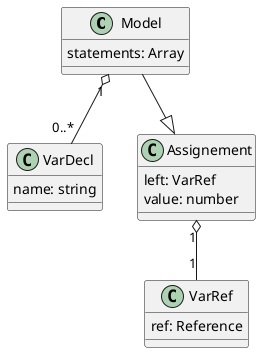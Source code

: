 @startuml mydiag

class Model {
  statements: Array
}

class VarDecl {
  name: string
}

class VarRef {
  ref: Reference
}

class Assignement {
  left: VarRef
  value: number
}

Model --|> Assignement
Assignement "1" o-- "1" VarRef
Model "1" o-- "0..*" VarDecl
@enduml
